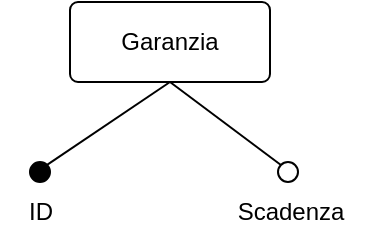 <mxfile version="20.2.3" type="device"><diagram id="cKDV6TUOAJeSIQ2oUj-Y" name="Pagina-1"><mxGraphModel dx="865" dy="534" grid="1" gridSize="10" guides="1" tooltips="1" connect="1" arrows="1" fold="1" page="1" pageScale="1" pageWidth="827" pageHeight="1169" math="0" shadow="0"><root><mxCell id="0"/><mxCell id="1" parent="0"/><mxCell id="ZrFqc-lxPvzngskbraOj-1" value="Garanzia" style="rounded=1;arcSize=10;whiteSpace=wrap;html=1;align=center;" vertex="1" parent="1"><mxGeometry x="350" y="60" width="100" height="40" as="geometry"/></mxCell><mxCell id="ZrFqc-lxPvzngskbraOj-2" value="Scadenza" style="text;html=1;align=center;verticalAlign=middle;resizable=0;points=[];autosize=1;strokeColor=none;fillColor=none;" vertex="1" parent="1"><mxGeometry x="420" y="150" width="80" height="30" as="geometry"/></mxCell><mxCell id="ZrFqc-lxPvzngskbraOj-5" value="" style="ellipse;whiteSpace=wrap;html=1;aspect=fixed;" vertex="1" parent="1"><mxGeometry x="454" y="140" width="10" height="10" as="geometry"/></mxCell><mxCell id="ZrFqc-lxPvzngskbraOj-6" value="" style="ellipse;whiteSpace=wrap;html=1;aspect=fixed;strokeColor=#000000;fillColor=#000000;" vertex="1" parent="1"><mxGeometry x="330" y="140" width="10" height="10" as="geometry"/></mxCell><mxCell id="ZrFqc-lxPvzngskbraOj-7" value="ID" style="text;html=1;align=center;verticalAlign=middle;resizable=0;points=[];autosize=1;strokeColor=none;fillColor=none;" vertex="1" parent="1"><mxGeometry x="315" y="150" width="40" height="30" as="geometry"/></mxCell><mxCell id="ZrFqc-lxPvzngskbraOj-8" value="" style="endArrow=none;html=1;rounded=0;entryX=0.5;entryY=1;entryDx=0;entryDy=0;exitX=1;exitY=0;exitDx=0;exitDy=0;" edge="1" parent="1" source="ZrFqc-lxPvzngskbraOj-6" target="ZrFqc-lxPvzngskbraOj-1"><mxGeometry width="50" height="50" relative="1" as="geometry"><mxPoint x="410" y="290" as="sourcePoint"/><mxPoint x="460" y="240" as="targetPoint"/></mxGeometry></mxCell><mxCell id="ZrFqc-lxPvzngskbraOj-9" value="" style="endArrow=none;html=1;rounded=0;entryX=0.5;entryY=1;entryDx=0;entryDy=0;exitX=0;exitY=0;exitDx=0;exitDy=0;" edge="1" parent="1" source="ZrFqc-lxPvzngskbraOj-5" target="ZrFqc-lxPvzngskbraOj-1"><mxGeometry width="50" height="50" relative="1" as="geometry"><mxPoint x="410" y="290" as="sourcePoint"/><mxPoint x="460" y="240" as="targetPoint"/></mxGeometry></mxCell></root></mxGraphModel></diagram></mxfile>